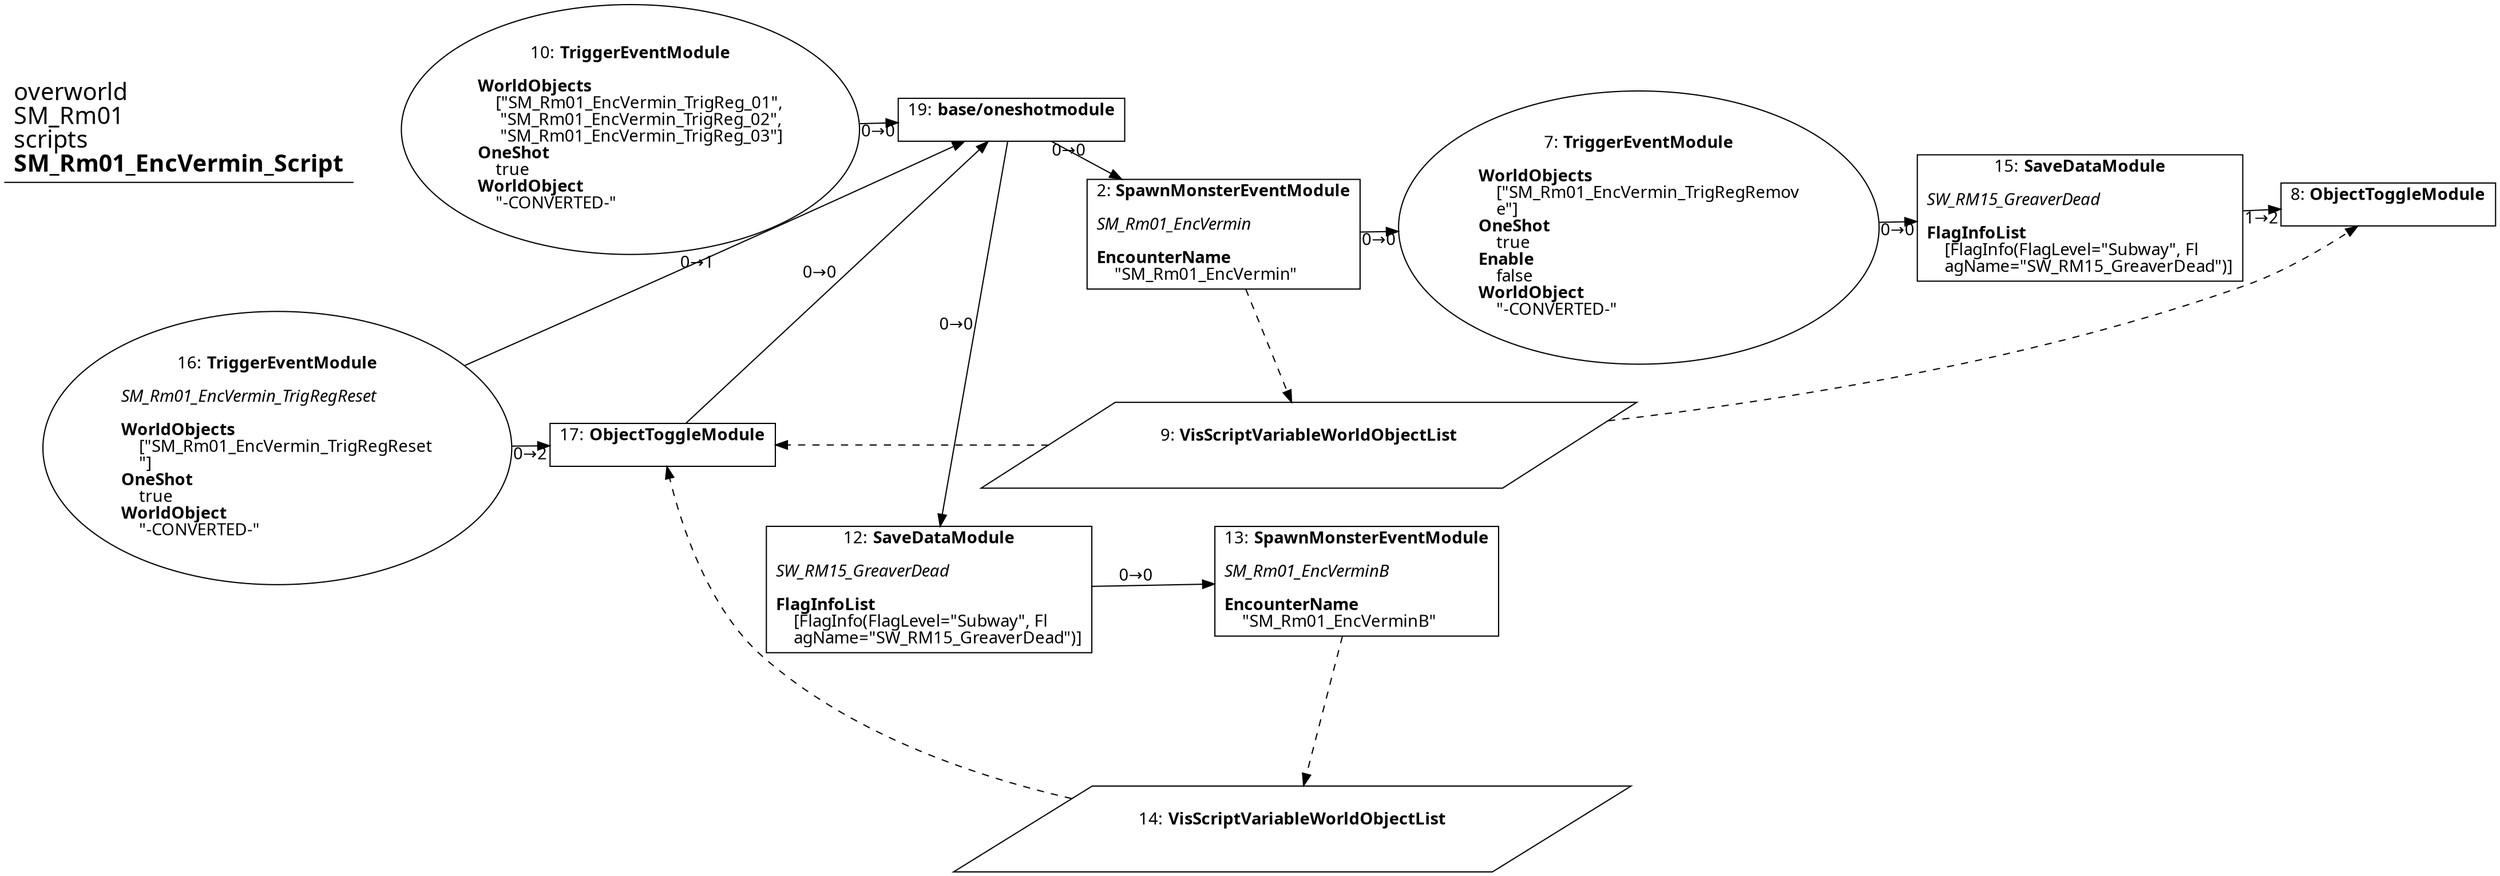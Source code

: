 digraph {
    layout = fdp;
    overlap = prism;
    sep = "+16";
    splines = spline;

    node [ shape = box ];

    graph [ fontname = "Segoe UI" ];
    node [ fontname = "Segoe UI" ];
    edge [ fontname = "Segoe UI" ];

    2 [ label = <2: <b>SpawnMonsterEventModule</b><br/><br/><i>SM_Rm01_EncVermin<br align="left"/></i><br align="left"/><b>EncounterName</b><br align="left"/>    &quot;SM_Rm01_EncVermin&quot;<br align="left"/>> ];
    2 [ pos = "0.90700006,-0.085!" ];
    2 -> 7 [ label = "0→0" ];
    2 -> 9 [ style = dashed ];

    7 [ label = <7: <b>TriggerEventModule</b><br/><br/><b>WorldObjects</b><br align="left"/>    [&quot;SM_Rm01_EncVermin_TrigRegRemov<br align="left"/>    e&quot;]<br align="left"/><b>OneShot</b><br align="left"/>    true<br align="left"/><b>Enable</b><br align="left"/>    false<br align="left"/><b>WorldObject</b><br align="left"/>    &quot;-CONVERTED-&quot;<br align="left"/>> ];
    7 [ shape = oval ]
    7 [ pos = "1.292,-0.085!" ];
    7 -> 15 [ label = "0→0" ];

    8 [ label = <8: <b>ObjectToggleModule</b><br/><br/>> ];
    8 [ pos = "1.7810001,-0.078!" ];
    9 -> 8 [ style = dashed ];

    9 [ label = <9: <b>VisScriptVariableWorldObjectList</b><br/><br/>> ];
    9 [ shape = parallelogram ]
    9 [ pos = "0.91,-0.328!" ];

    10 [ label = <10: <b>TriggerEventModule</b><br/><br/><b>WorldObjects</b><br align="left"/>    [&quot;SM_Rm01_EncVermin_TrigReg_01&quot;,<br align="left"/>     &quot;SM_Rm01_EncVermin_TrigReg_02&quot;,<br align="left"/>     &quot;SM_Rm01_EncVermin_TrigReg_03&quot;]<br align="left"/><b>OneShot</b><br align="left"/>    true<br align="left"/><b>WorldObject</b><br align="left"/>    &quot;-CONVERTED-&quot;<br align="left"/>> ];
    10 [ shape = oval ]
    10 [ pos = "0.323,-0.018000001!" ];
    10 -> 19 [ label = "0→0" ];

    12 [ label = <12: <b>SaveDataModule</b><br/><br/><i>SW_RM15_GreaverDead<br align="left"/></i><br align="left"/><b>FlagInfoList</b><br align="left"/>    [FlagInfo(FlagLevel=&quot;Subway&quot;, Fl<br align="left"/>    agName=&quot;SW_RM15_GreaverDead&quot;)]<br align="left"/>> ];
    12 [ pos = "0.71400005,-0.407!" ];
    12 -> 13 [ label = "0→0" ];

    13 [ label = <13: <b>SpawnMonsterEventModule</b><br/><br/><i>SM_Rm01_EncVerminB<br align="left"/></i><br align="left"/><b>EncounterName</b><br align="left"/>    &quot;SM_Rm01_EncVerminB&quot;<br align="left"/>> ];
    13 [ pos = "0.94200003,-0.407!" ];
    13 -> 14 [ style = dashed ];

    14 [ label = <14: <b>VisScriptVariableWorldObjectList</b><br/><br/>> ];
    14 [ shape = parallelogram ]
    14 [ pos = "0.94500005,-0.65000004!" ];

    15 [ label = <15: <b>SaveDataModule</b><br/><br/><i>SW_RM15_GreaverDead<br align="left"/></i><br align="left"/><b>FlagInfoList</b><br align="left"/>    [FlagInfo(FlagLevel=&quot;Subway&quot;, Fl<br align="left"/>    agName=&quot;SW_RM15_GreaverDead&quot;)]<br align="left"/>> ];
    15 [ pos = "1.531,-0.085!" ];
    15 -> 8 [ label = "1→2" ];

    16 [ label = <16: <b>TriggerEventModule</b><br/><br/><i>SM_Rm01_EncVermin_TrigRegReset<br align="left"/></i><br align="left"/><b>WorldObjects</b><br align="left"/>    [&quot;SM_Rm01_EncVermin_TrigRegReset<br align="left"/>    &quot;]<br align="left"/><b>OneShot</b><br align="left"/>    true<br align="left"/><b>WorldObject</b><br align="left"/>    &quot;-CONVERTED-&quot;<br align="left"/>> ];
    16 [ shape = oval ]
    16 [ pos = "0.063,-0.307!" ];
    16 -> 19 [ label = "0→1" ];
    16 -> 17 [ label = "0→2" ];

    17 [ label = <17: <b>ObjectToggleModule</b><br/><br/>> ];
    17 [ pos = "0.31500003,-0.305!" ];
    17 -> 19 [ label = "0→0" ];
    9 -> 17 [ style = dashed ];
    14 -> 17 [ style = dashed ];

    19 [ label = <19: <b>base/oneshotmodule</b><br/><br/>> ];
    19 [ pos = "0.60300004,-0.018000001!" ];
    19 -> 2 [ label = "0→0" ];
    19 -> 12 [ label = "0→0" ];

    title [ pos = "0.062000003,-0.017!" ];
    title [ shape = underline ];
    title [ label = <<font point-size="20">overworld<br align="left"/>SM_Rm01<br align="left"/>scripts<br align="left"/><b>SM_Rm01_EncVermin_Script</b><br align="left"/></font>> ];
}
